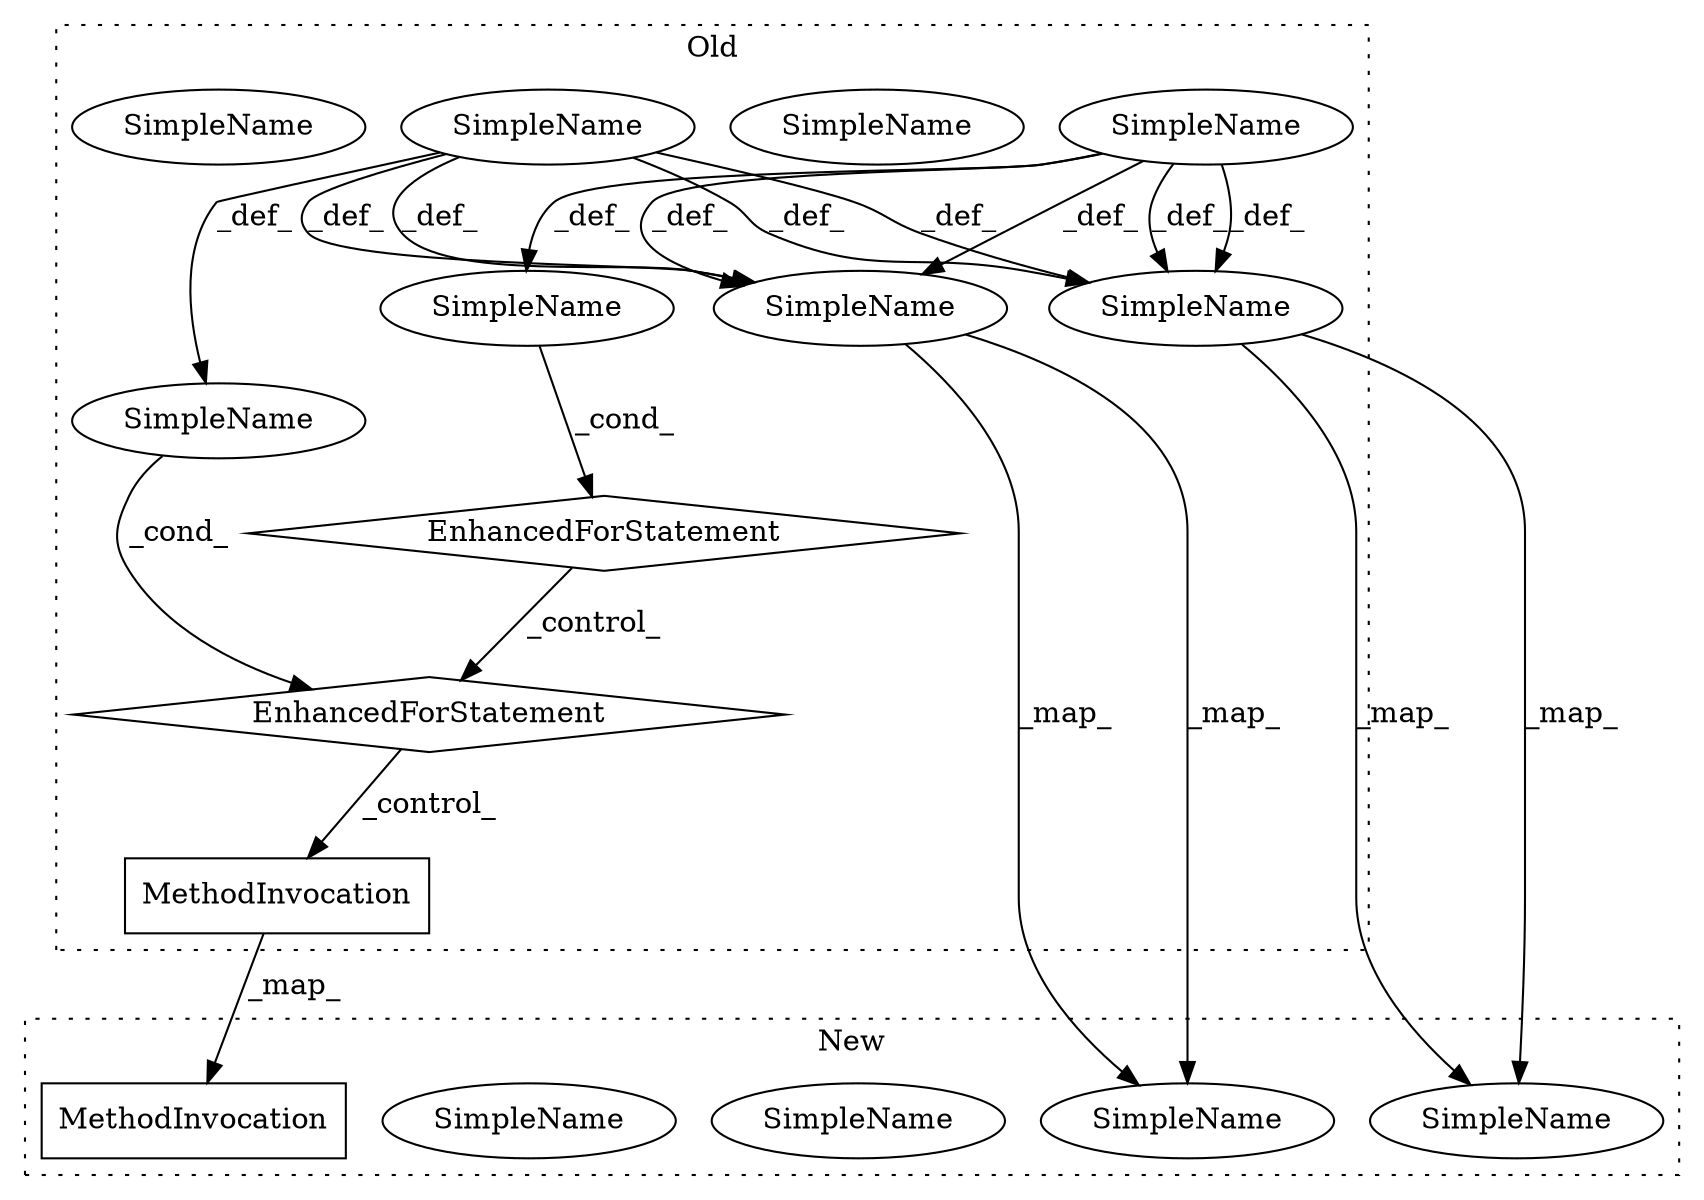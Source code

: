 digraph G {
subgraph cluster0 {
1 [label="MethodInvocation" a="32" s="8621,8661" l="26,1" shape="box"];
3 [label="SimpleName" a="42" s="8114" l="4" shape="ellipse"];
4 [label="SimpleName" a="42" s="8490" l="11" shape="ellipse"];
6 [label="SimpleName" a="42" s="" l="" shape="ellipse"];
7 [label="SimpleName" a="42" s="8579" l="7" shape="ellipse"];
9 [label="SimpleName" a="42" s="" l="" shape="ellipse"];
10 [label="SimpleName" a="42" s="8226" l="6" shape="ellipse"];
12 [label="SimpleName" a="42" s="8579" l="7" shape="ellipse"];
13 [label="SimpleName" a="42" s="8490" l="11" shape="ellipse"];
15 [label="EnhancedForStatement" a="70" s="8054,8152" l="53,2" shape="diamond"];
16 [label="EnhancedForStatement" a="70" s="8162,8263" l="57,3" shape="diamond"];
label = "Old";
style="dotted";
}
subgraph cluster1 {
2 [label="MethodInvocation" a="32" s="8364,8404" l="26,1" shape="box"];
5 [label="SimpleName" a="42" s="8230" l="11" shape="ellipse"];
8 [label="SimpleName" a="42" s="8230" l="11" shape="ellipse"];
11 [label="SimpleName" a="42" s="8326" l="7" shape="ellipse"];
14 [label="SimpleName" a="42" s="8326" l="7" shape="ellipse"];
label = "New";
style="dotted";
}
1 -> 2 [label="_map_"];
3 -> 15 [label="_cond_"];
4 -> 5 [label="_map_"];
4 -> 5 [label="_map_"];
6 -> 12 [label="_def_"];
6 -> 12 [label="_def_"];
6 -> 4 [label="_def_"];
6 -> 10 [label="_def_"];
6 -> 4 [label="_def_"];
9 -> 4 [label="_def_"];
9 -> 4 [label="_def_"];
9 -> 3 [label="_def_"];
9 -> 12 [label="_def_"];
9 -> 12 [label="_def_"];
10 -> 16 [label="_cond_"];
12 -> 14 [label="_map_"];
12 -> 14 [label="_map_"];
15 -> 16 [label="_control_"];
16 -> 1 [label="_control_"];
}